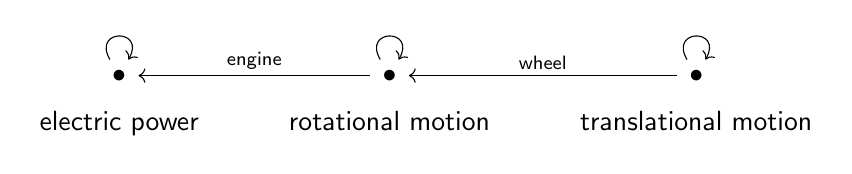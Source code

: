 \begin{tikzcd}
    \bullet \arrow[out=120,in=60,loop,looseness=5] & \bullet \arrow[l,"\textsf{engine}",swap]\arrow[out=120,in=60,loop,looseness=5]& \bullet \arrow[l,"\textsf{wheel}",swap] \arrow[out=120,in=60,loop,looseness=5]\\[-15pt]
    \textsf{electric}\ \textsf{power}&\textsf{rotational}\ \textsf{motion}&\textsf{translational}\ \textsf{motion}
\end{tikzcd}